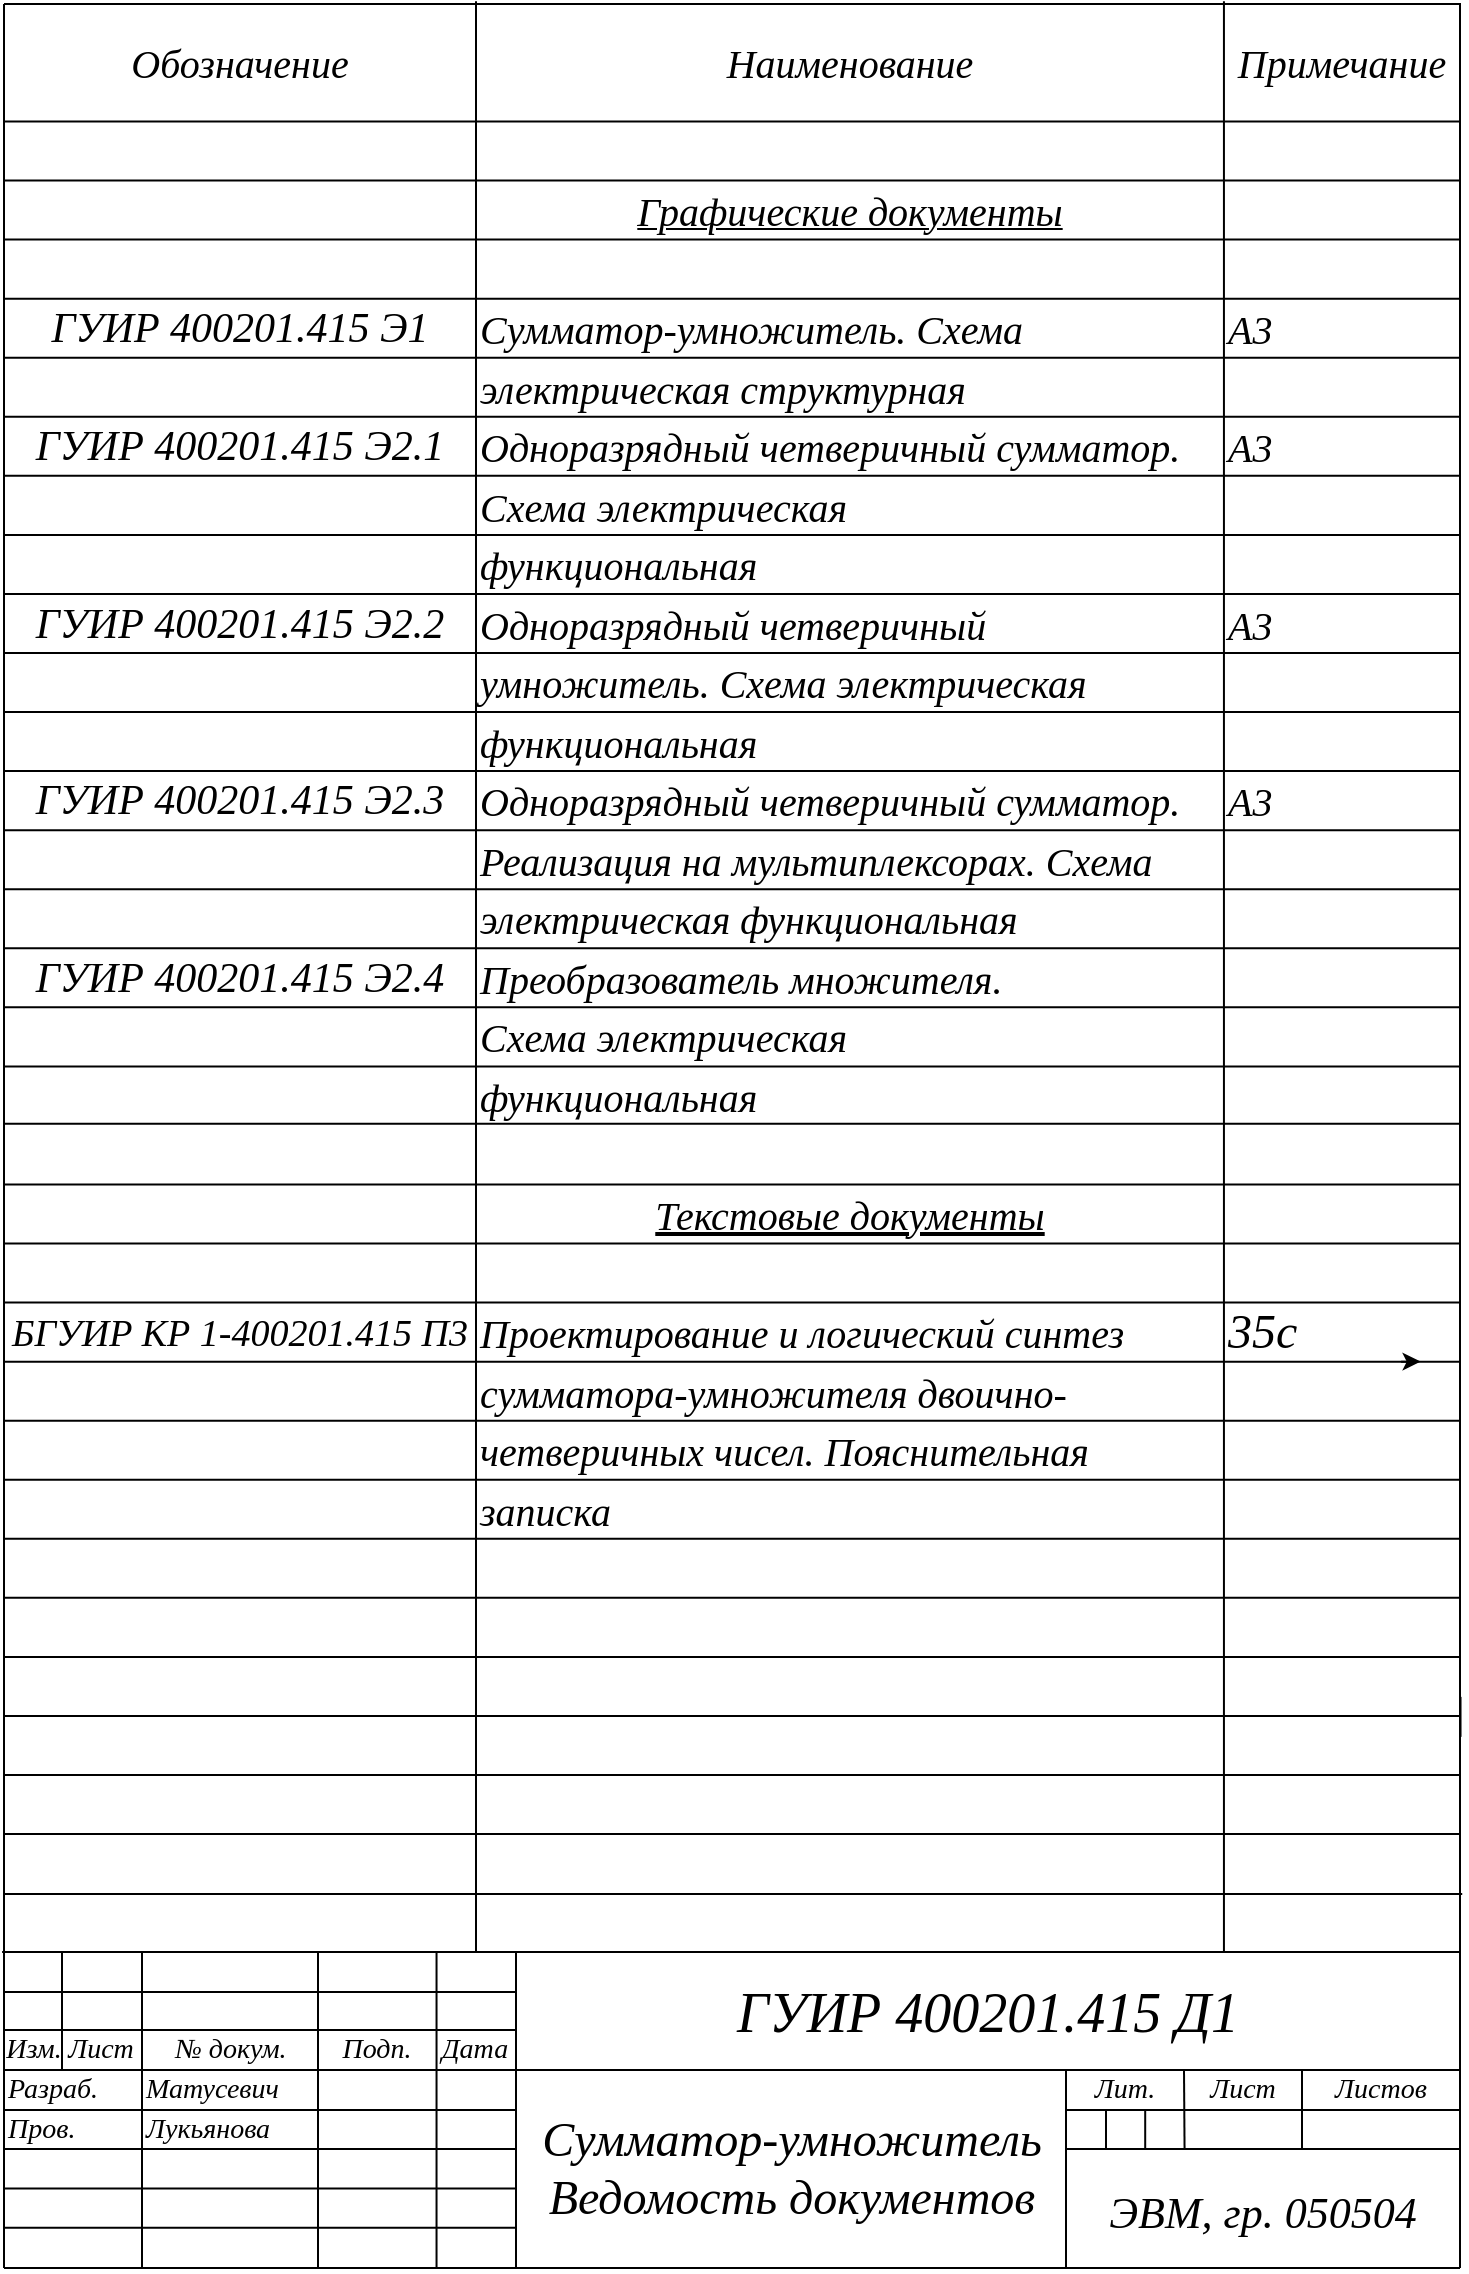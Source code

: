 <mxfile version="13.9.9" type="device"><diagram id="lUia_UttMaK-5gp9Rdq6" name="Страница 1"><mxGraphModel dx="1024" dy="592" grid="1" gridSize="9.842" guides="1" tooltips="1" connect="1" arrows="1" fold="1" page="1" pageScale="1" pageWidth="827" pageHeight="1169" math="0" shadow="0"><root><mxCell id="0"/><mxCell id="1" parent="0"/><mxCell id="fE4Fiq1dNThQf5BEGLZO-5" value="" style="endArrow=none;html=1;" parent="1" edge="1"><mxGeometry width="50" height="50" relative="1" as="geometry"><mxPoint x="79" y="1152" as="sourcePoint"/><mxPoint x="79" y="20" as="targetPoint"/></mxGeometry></mxCell><mxCell id="fE4Fiq1dNThQf5BEGLZO-7" value="" style="endArrow=none;html=1;" parent="1" edge="1"><mxGeometry width="50" height="50" relative="1" as="geometry"><mxPoint x="807" y="1152" as="sourcePoint"/><mxPoint x="807" y="19.524" as="targetPoint"/></mxGeometry></mxCell><mxCell id="fE4Fiq1dNThQf5BEGLZO-8" value="" style="endArrow=none;html=1;" parent="1" edge="1"><mxGeometry width="50" height="50" relative="1" as="geometry"><mxPoint x="807" y="20" as="sourcePoint"/><mxPoint x="79" y="20" as="targetPoint"/></mxGeometry></mxCell><mxCell id="fE4Fiq1dNThQf5BEGLZO-57" value="" style="endArrow=none;html=1;" parent="1" edge="1"><mxGeometry width="50" height="50" relative="1" as="geometry"><mxPoint x="79" y="1152" as="sourcePoint"/><mxPoint x="807" y="1152" as="targetPoint"/></mxGeometry></mxCell><mxCell id="fE4Fiq1dNThQf5BEGLZO-58" value="" style="endArrow=none;html=1;" parent="1" edge="1"><mxGeometry width="50" height="50" relative="1" as="geometry"><mxPoint x="78.048" y="994" as="sourcePoint"/><mxPoint x="807" y="994" as="targetPoint"/></mxGeometry></mxCell><mxCell id="fE4Fiq1dNThQf5BEGLZO-59" value="" style="endArrow=none;html=1;" parent="1" edge="1"><mxGeometry width="50" height="50" relative="1" as="geometry"><mxPoint x="79" y="1053" as="sourcePoint"/><mxPoint x="807" y="1053" as="targetPoint"/></mxGeometry></mxCell><mxCell id="fE4Fiq1dNThQf5BEGLZO-60" value="" style="endArrow=none;html=1;" parent="1" edge="1"><mxGeometry width="50" height="50" relative="1" as="geometry"><mxPoint x="335" y="1152" as="sourcePoint"/><mxPoint x="335" y="994" as="targetPoint"/></mxGeometry></mxCell><mxCell id="fE4Fiq1dNThQf5BEGLZO-61" value="" style="endArrow=none;html=1;" parent="1" edge="1"><mxGeometry width="50" height="50" relative="1" as="geometry"><mxPoint x="108" y="1053" as="sourcePoint"/><mxPoint x="108" y="994" as="targetPoint"/></mxGeometry></mxCell><mxCell id="fE4Fiq1dNThQf5BEGLZO-62" value="" style="endArrow=none;html=1;" parent="1" edge="1"><mxGeometry width="50" height="50" relative="1" as="geometry"><mxPoint x="148" y="1152" as="sourcePoint"/><mxPoint x="148" y="994" as="targetPoint"/></mxGeometry></mxCell><mxCell id="fE4Fiq1dNThQf5BEGLZO-63" value="" style="endArrow=none;html=1;" parent="1" edge="1"><mxGeometry width="50" height="50" relative="1" as="geometry"><mxPoint x="236" y="1152" as="sourcePoint"/><mxPoint x="236" y="994" as="targetPoint"/></mxGeometry></mxCell><mxCell id="fE4Fiq1dNThQf5BEGLZO-64" value="" style="endArrow=none;html=1;" parent="1" edge="1"><mxGeometry width="50" height="50" relative="1" as="geometry"><mxPoint x="295.27" y="1152" as="sourcePoint"/><mxPoint x="295.27" y="994" as="targetPoint"/></mxGeometry></mxCell><mxCell id="fE4Fiq1dNThQf5BEGLZO-65" value="" style="endArrow=none;html=1;" parent="1" edge="1"><mxGeometry width="50" height="50" relative="1" as="geometry"><mxPoint x="79" y="1014" as="sourcePoint"/><mxPoint x="335" y="1014" as="targetPoint"/></mxGeometry></mxCell><mxCell id="fE4Fiq1dNThQf5BEGLZO-66" value="" style="endArrow=none;html=1;" parent="1" edge="1"><mxGeometry width="50" height="50" relative="1" as="geometry"><mxPoint x="79" y="1033" as="sourcePoint"/><mxPoint x="335" y="1033" as="targetPoint"/></mxGeometry></mxCell><mxCell id="fE4Fiq1dNThQf5BEGLZO-67" value="" style="endArrow=none;html=1;" parent="1" edge="1"><mxGeometry width="50" height="50" relative="1" as="geometry"><mxPoint x="79" y="1073" as="sourcePoint"/><mxPoint x="335" y="1073" as="targetPoint"/></mxGeometry></mxCell><mxCell id="fE4Fiq1dNThQf5BEGLZO-68" value="" style="endArrow=none;html=1;" parent="1" edge="1"><mxGeometry width="50" height="50" relative="1" as="geometry"><mxPoint x="78.743" y="1092.523" as="sourcePoint"/><mxPoint x="334.743" y="1092.523" as="targetPoint"/></mxGeometry></mxCell><mxCell id="fE4Fiq1dNThQf5BEGLZO-69" value="" style="endArrow=none;html=1;" parent="1" edge="1"><mxGeometry width="50" height="50" relative="1" as="geometry"><mxPoint x="78.735" y="1112.205" as="sourcePoint"/><mxPoint x="334.735" y="1112.205" as="targetPoint"/></mxGeometry></mxCell><mxCell id="fE4Fiq1dNThQf5BEGLZO-70" value="" style="endArrow=none;html=1;" parent="1" edge="1"><mxGeometry width="50" height="50" relative="1" as="geometry"><mxPoint x="78.737" y="1131.887" as="sourcePoint"/><mxPoint x="334.738" y="1131.887" as="targetPoint"/></mxGeometry></mxCell><mxCell id="fE4Fiq1dNThQf5BEGLZO-71" value="" style="endArrow=none;html=1;" parent="1" edge="1"><mxGeometry width="50" height="50" relative="1" as="geometry"><mxPoint x="610" y="1152" as="sourcePoint"/><mxPoint x="610" y="1053" as="targetPoint"/></mxGeometry></mxCell><mxCell id="fE4Fiq1dNThQf5BEGLZO-72" value="" style="endArrow=none;html=1;" parent="1" edge="1"><mxGeometry width="50" height="50" relative="1" as="geometry"><mxPoint x="610" y="1073" as="sourcePoint"/><mxPoint x="807" y="1073" as="targetPoint"/></mxGeometry></mxCell><mxCell id="fE4Fiq1dNThQf5BEGLZO-73" value="" style="endArrow=none;html=1;" parent="1" edge="1"><mxGeometry width="50" height="50" relative="1" as="geometry"><mxPoint x="610.232" y="1092.523" as="sourcePoint"/><mxPoint x="807.232" y="1092.523" as="targetPoint"/></mxGeometry></mxCell><mxCell id="fE4Fiq1dNThQf5BEGLZO-74" value="" style="endArrow=none;html=1;" parent="1" edge="1"><mxGeometry width="50" height="50" relative="1" as="geometry"><mxPoint x="630" y="1093" as="sourcePoint"/><mxPoint x="630" y="1073" as="targetPoint"/></mxGeometry></mxCell><mxCell id="fE4Fiq1dNThQf5BEGLZO-75" value="" style="endArrow=none;html=1;" parent="1" edge="1"><mxGeometry width="50" height="50" relative="1" as="geometry"><mxPoint x="649.602" y="1092.832" as="sourcePoint"/><mxPoint x="649.602" y="1072.832" as="targetPoint"/></mxGeometry></mxCell><mxCell id="fE4Fiq1dNThQf5BEGLZO-76" value="" style="endArrow=none;html=1;" parent="1" edge="1"><mxGeometry width="50" height="50" relative="1" as="geometry"><mxPoint x="669.285" y="1092.835" as="sourcePoint"/><mxPoint x="669" y="1053" as="targetPoint"/></mxGeometry></mxCell><mxCell id="fE4Fiq1dNThQf5BEGLZO-77" value="" style="endArrow=none;html=1;" parent="1" edge="1"><mxGeometry width="50" height="50" relative="1" as="geometry"><mxPoint x="728" y="1053" as="sourcePoint"/><mxPoint x="728" y="1093" as="targetPoint"/></mxGeometry></mxCell><mxCell id="fE4Fiq1dNThQf5BEGLZO-78" value="&lt;i&gt;ГУИР 400201.415 Д1&lt;/i&gt;" style="text;html=1;strokeColor=none;fillColor=none;align=center;verticalAlign=middle;whiteSpace=wrap;rounded=0;fontFamily=Times New Roman;fontSize=28;" parent="1" vertex="1"><mxGeometry x="334.64" y="994.09" width="472.43" height="59.05" as="geometry"/></mxCell><mxCell id="fE4Fiq1dNThQf5BEGLZO-79" value="&lt;i style=&quot;font-size: 22px&quot;&gt;ЭВМ, гр. 050504&lt;/i&gt;" style="text;html=1;strokeColor=none;fillColor=none;align=center;verticalAlign=middle;whiteSpace=wrap;rounded=0;fontFamily=Times New Roman;fontSize=28;" parent="1" vertex="1"><mxGeometry x="610.23" y="1092.52" width="196.84" height="59.05" as="geometry"/></mxCell><mxCell id="fE4Fiq1dNThQf5BEGLZO-80" value="&lt;span&gt;Лит.&lt;/span&gt;" style="text;html=1;strokeColor=none;fillColor=none;align=center;verticalAlign=middle;whiteSpace=wrap;rounded=0;fontFamily=Times New Roman;fontSize=14;fontStyle=2" parent="1" vertex="1"><mxGeometry x="610.23" y="1053.14" width="59.05" height="20" as="geometry"/></mxCell><mxCell id="fE4Fiq1dNThQf5BEGLZO-81" value="&lt;span&gt;Лист&lt;/span&gt;" style="text;html=1;strokeColor=none;fillColor=none;align=center;verticalAlign=middle;whiteSpace=wrap;rounded=0;fontFamily=Times New Roman;fontSize=14;fontStyle=2" parent="1" vertex="1"><mxGeometry x="669.283" y="1053.142" width="59.05" height="20" as="geometry"/></mxCell><mxCell id="fE4Fiq1dNThQf5BEGLZO-82" value="&lt;span&gt;Лист&lt;/span&gt;" style="text;html=1;strokeColor=none;fillColor=none;align=center;verticalAlign=middle;whiteSpace=wrap;rounded=0;fontFamily=Times New Roman;fontSize=14;fontStyle=2" parent="1" vertex="1"><mxGeometry x="108.26" y="1033.13" width="39.38" height="20" as="geometry"/></mxCell><mxCell id="fE4Fiq1dNThQf5BEGLZO-83" value="Изм." style="text;html=1;strokeColor=none;fillColor=none;align=center;verticalAlign=middle;whiteSpace=wrap;rounded=0;fontFamily=Times New Roman;fontSize=14;fontStyle=2" parent="1" vertex="1"><mxGeometry x="78.73" y="1033.29" width="29.53" height="19.68" as="geometry"/></mxCell><mxCell id="fE4Fiq1dNThQf5BEGLZO-84" value="№ докум." style="text;html=1;strokeColor=none;fillColor=none;align=center;verticalAlign=middle;whiteSpace=wrap;rounded=0;fontFamily=Times New Roman;fontSize=14;fontStyle=2" parent="1" vertex="1"><mxGeometry x="147.64" y="1032.81" width="88.57" height="20.32" as="geometry"/></mxCell><mxCell id="fE4Fiq1dNThQf5BEGLZO-85" value="&lt;i&gt;Подп.&lt;/i&gt;" style="text;html=1;strokeColor=none;fillColor=none;align=center;verticalAlign=middle;whiteSpace=wrap;rounded=0;fontFamily=Times New Roman;fontSize=14;" parent="1" vertex="1"><mxGeometry x="236.21" y="1032.86" width="59.06" height="20" as="geometry"/></mxCell><mxCell id="fE4Fiq1dNThQf5BEGLZO-86" value="&lt;i&gt;Дата&lt;/i&gt;" style="text;html=1;strokeColor=none;fillColor=none;align=center;verticalAlign=middle;whiteSpace=wrap;rounded=0;fontFamily=Times New Roman;fontSize=14;" parent="1" vertex="1"><mxGeometry x="295.27" y="1033.14" width="39.37" height="20" as="geometry"/></mxCell><mxCell id="fE4Fiq1dNThQf5BEGLZO-87" value="&lt;span&gt;Листов&lt;/span&gt;" style="text;html=1;strokeColor=none;fillColor=none;align=center;verticalAlign=middle;whiteSpace=wrap;rounded=0;fontFamily=Times New Roman;fontSize=14;fontStyle=2" parent="1" vertex="1"><mxGeometry x="728.34" y="1052.87" width="78.75" height="20" as="geometry"/></mxCell><mxCell id="fE4Fiq1dNThQf5BEGLZO-88" value="Разраб." style="text;html=1;strokeColor=none;fillColor=none;align=left;verticalAlign=middle;whiteSpace=wrap;rounded=0;fontFamily=Times New Roman;fontSize=14;fontStyle=2" parent="1" vertex="1"><mxGeometry x="78.74" y="1053.14" width="68.9" height="20" as="geometry"/></mxCell><mxCell id="fE4Fiq1dNThQf5BEGLZO-89" value="Пров." style="text;html=1;strokeColor=none;fillColor=none;align=left;verticalAlign=middle;whiteSpace=wrap;rounded=0;fontFamily=Times New Roman;fontSize=14;fontStyle=2" parent="1" vertex="1"><mxGeometry x="78.73" y="1073.14" width="68.91" height="20" as="geometry"/></mxCell><mxCell id="fE4Fiq1dNThQf5BEGLZO-90" value="Матусевич" style="text;html=1;strokeColor=none;fillColor=none;align=left;verticalAlign=middle;whiteSpace=wrap;rounded=0;fontFamily=Times New Roman;fontSize=14;fontStyle=2" parent="1" vertex="1"><mxGeometry x="147.64" y="1053.14" width="88.58" height="20" as="geometry"/></mxCell><mxCell id="fE4Fiq1dNThQf5BEGLZO-46" value="" style="endArrow=none;html=1;fontFamily=Times New Roman;fontSize=14;" parent="1" edge="1"><mxGeometry x="78.737" y="108.273" width="50" height="50" as="geometry"><mxPoint x="807.26" y="886.43" as="sourcePoint"/><mxPoint x="807.26" y="866.43" as="targetPoint"/></mxGeometry></mxCell><mxCell id="fE4Fiq1dNThQf5BEGLZO-92" value="" style="endArrow=none;html=1;" parent="1" edge="1"><mxGeometry x="78.737" y="108.273" width="50" height="50" as="geometry"><mxPoint x="807.102" y="108.273" as="sourcePoint"/><mxPoint x="79.103" y="108.273" as="targetPoint"/></mxGeometry></mxCell><mxCell id="fE4Fiq1dNThQf5BEGLZO-93" value="" style="endArrow=none;html=1;" parent="1" edge="1"><mxGeometry x="78.737" y="108.273" width="50" height="50" as="geometry"><mxPoint x="806.755" y="137.805" as="sourcePoint"/><mxPoint x="78.755" y="137.805" as="targetPoint"/></mxGeometry></mxCell><mxCell id="fE4Fiq1dNThQf5BEGLZO-94" value="" style="endArrow=none;html=1;" parent="1" edge="1"><mxGeometry x="78.737" y="108.273" width="50" height="50" as="geometry"><mxPoint x="807.097" y="167.327" as="sourcePoint"/><mxPoint x="79.098" y="167.327" as="targetPoint"/></mxGeometry></mxCell><mxCell id="fE4Fiq1dNThQf5BEGLZO-95" value="" style="endArrow=none;html=1;" parent="1" edge="1"><mxGeometry x="78.737" y="108.273" width="50" height="50" as="geometry"><mxPoint x="807.1" y="196.86" as="sourcePoint"/><mxPoint x="79.1" y="196.86" as="targetPoint"/></mxGeometry></mxCell><mxCell id="fE4Fiq1dNThQf5BEGLZO-96" value="" style="endArrow=none;html=1;" parent="1" edge="1"><mxGeometry x="78.737" y="108.273" width="50" height="50" as="geometry"><mxPoint x="807.102" y="226.392" as="sourcePoint"/><mxPoint x="79.103" y="226.392" as="targetPoint"/></mxGeometry></mxCell><mxCell id="fE4Fiq1dNThQf5BEGLZO-97" value="" style="endArrow=none;html=1;" parent="1" edge="1"><mxGeometry x="78.737" y="108.273" width="50" height="50" as="geometry"><mxPoint x="806.745" y="255.915" as="sourcePoint"/><mxPoint x="78.745" y="255.915" as="targetPoint"/></mxGeometry></mxCell><mxCell id="fE4Fiq1dNThQf5BEGLZO-98" value="" style="endArrow=none;html=1;" parent="1" edge="1"><mxGeometry x="78.737" y="108.273" width="50" height="50" as="geometry"><mxPoint x="807.098" y="285.438" as="sourcePoint"/><mxPoint x="79.097" y="285.438" as="targetPoint"/></mxGeometry></mxCell><mxCell id="fE4Fiq1dNThQf5BEGLZO-99" value="" style="endArrow=none;html=1;" parent="1" edge="1"><mxGeometry x="78.737" y="108.273" width="50" height="50" as="geometry"><mxPoint x="806.74" y="314.97" as="sourcePoint"/><mxPoint x="78.74" y="314.97" as="targetPoint"/></mxGeometry></mxCell><mxCell id="fE4Fiq1dNThQf5BEGLZO-100" value="" style="endArrow=none;html=1;" parent="1" edge="1"><mxGeometry x="78.737" y="108.273" width="50" height="50" as="geometry"><mxPoint x="807.102" y="344.503" as="sourcePoint"/><mxPoint x="79.102" y="344.503" as="targetPoint"/></mxGeometry></mxCell><mxCell id="fE4Fiq1dNThQf5BEGLZO-101" value="" style="endArrow=none;html=1;" parent="1" edge="1"><mxGeometry x="78.737" y="108.273" width="50" height="50" as="geometry"><mxPoint x="806.755" y="374.025" as="sourcePoint"/><mxPoint x="78.755" y="374.025" as="targetPoint"/></mxGeometry></mxCell><mxCell id="fE4Fiq1dNThQf5BEGLZO-102" value="" style="endArrow=none;html=1;" parent="1" edge="1"><mxGeometry x="78.737" y="108.273" width="50" height="50" as="geometry"><mxPoint x="806.738" y="403.558" as="sourcePoint"/><mxPoint x="78.737" y="403.558" as="targetPoint"/></mxGeometry></mxCell><mxCell id="fE4Fiq1dNThQf5BEGLZO-103" value="" style="endArrow=none;html=1;" parent="1" edge="1"><mxGeometry x="78.737" y="108.273" width="50" height="50" as="geometry"><mxPoint x="807.1" y="433.08" as="sourcePoint"/><mxPoint x="79.1" y="433.08" as="targetPoint"/></mxGeometry></mxCell><mxCell id="fE4Fiq1dNThQf5BEGLZO-104" value="" style="endArrow=none;html=1;" parent="1" edge="1"><mxGeometry x="78.737" y="108.273" width="50" height="50" as="geometry"><mxPoint x="807.103" y="462.612" as="sourcePoint"/><mxPoint x="79.102" y="462.612" as="targetPoint"/></mxGeometry></mxCell><mxCell id="fE4Fiq1dNThQf5BEGLZO-105" value="" style="endArrow=none;html=1;" parent="1" edge="1"><mxGeometry x="78.737" y="108.273" width="50" height="50" as="geometry"><mxPoint x="807.105" y="492.135" as="sourcePoint"/><mxPoint x="79.105" y="492.135" as="targetPoint"/></mxGeometry></mxCell><mxCell id="fE4Fiq1dNThQf5BEGLZO-106" value="" style="endArrow=none;html=1;" parent="1" edge="1"><mxGeometry x="78.737" y="108.273" width="50" height="50" as="geometry"><mxPoint x="807.098" y="521.658" as="sourcePoint"/><mxPoint x="79.097" y="521.658" as="targetPoint"/></mxGeometry></mxCell><mxCell id="fE4Fiq1dNThQf5BEGLZO-107" value="" style="endArrow=none;html=1;" parent="1" edge="1"><mxGeometry x="78.737" y="108.273" width="50" height="50" as="geometry"><mxPoint x="806.74" y="551.19" as="sourcePoint"/><mxPoint x="78.74" y="551.19" as="targetPoint"/></mxGeometry></mxCell><mxCell id="fE4Fiq1dNThQf5BEGLZO-108" value="" style="endArrow=none;html=1;" parent="1" edge="1"><mxGeometry x="78.737" y="108.273" width="50" height="50" as="geometry"><mxPoint x="806.742" y="579.872" as="sourcePoint"/><mxPoint x="78.742" y="579.872" as="targetPoint"/></mxGeometry></mxCell><mxCell id="fE4Fiq1dNThQf5BEGLZO-109" value="" style="endArrow=none;html=1;" parent="1" edge="1"><mxGeometry x="78.737" y="108.273" width="50" height="50" as="geometry"><mxPoint x="807.105" y="610.245" as="sourcePoint"/><mxPoint x="79.105" y="610.245" as="targetPoint"/></mxGeometry></mxCell><mxCell id="fE4Fiq1dNThQf5BEGLZO-110" value="" style="endArrow=none;html=1;" parent="1" edge="1"><mxGeometry x="78.737" y="108.273" width="50" height="50" as="geometry"><mxPoint x="807.097" y="639.767" as="sourcePoint"/><mxPoint x="79.097" y="639.767" as="targetPoint"/></mxGeometry></mxCell><mxCell id="fE4Fiq1dNThQf5BEGLZO-111" value="" style="endArrow=none;html=1;" parent="1" edge="1"><mxGeometry x="78.737" y="108.273" width="50" height="50" as="geometry"><mxPoint x="807.1" y="669.3" as="sourcePoint"/><mxPoint x="79.1" y="669.3" as="targetPoint"/></mxGeometry></mxCell><mxCell id="fE4Fiq1dNThQf5BEGLZO-112" value="" style="endArrow=none;html=1;" parent="1" edge="1"><mxGeometry x="78.737" y="108.273" width="50" height="50" as="geometry"><mxPoint x="807.102" y="698.832" as="sourcePoint"/><mxPoint x="79.102" y="698.832" as="targetPoint"/></mxGeometry></mxCell><mxCell id="fE4Fiq1dNThQf5BEGLZO-113" value="" style="endArrow=none;html=1;" parent="1" edge="1"><mxGeometry x="78.737" y="108.273" width="50" height="50" as="geometry"><mxPoint x="807.105" y="728.355" as="sourcePoint"/><mxPoint x="79.105" y="728.355" as="targetPoint"/></mxGeometry></mxCell><mxCell id="fE4Fiq1dNThQf5BEGLZO-114" value="" style="endArrow=none;html=1;" parent="1" edge="1"><mxGeometry x="78.737" y="108.273" width="50" height="50" as="geometry"><mxPoint x="807.097" y="757.877" as="sourcePoint"/><mxPoint x="79.097" y="757.877" as="targetPoint"/></mxGeometry></mxCell><mxCell id="fE4Fiq1dNThQf5BEGLZO-115" value="" style="endArrow=none;html=1;" parent="1" edge="1"><mxGeometry x="78.737" y="108.273" width="50" height="50" as="geometry"><mxPoint x="806.74" y="787.41" as="sourcePoint"/><mxPoint x="78.74" y="787.41" as="targetPoint"/></mxGeometry></mxCell><mxCell id="fE4Fiq1dNThQf5BEGLZO-116" value="" style="endArrow=none;html=1;" parent="1" edge="1"><mxGeometry x="78.737" y="108.273" width="50" height="50" as="geometry"><mxPoint x="807.103" y="816.933" as="sourcePoint"/><mxPoint x="79.102" y="816.933" as="targetPoint"/></mxGeometry></mxCell><mxCell id="fE4Fiq1dNThQf5BEGLZO-117" value="" style="endArrow=none;html=1;" parent="1" edge="1"><mxGeometry x="78.737" y="108.273" width="50" height="50" as="geometry"><mxPoint x="806.745" y="846.465" as="sourcePoint"/><mxPoint x="78.745" y="846.465" as="targetPoint"/></mxGeometry></mxCell><mxCell id="fE4Fiq1dNThQf5BEGLZO-118" value="" style="endArrow=none;html=1;" parent="1" edge="1"><mxGeometry x="78.737" y="108.273" width="50" height="50" as="geometry"><mxPoint x="807.097" y="875.997" as="sourcePoint"/><mxPoint x="79.097" y="875.997" as="targetPoint"/></mxGeometry></mxCell><mxCell id="fE4Fiq1dNThQf5BEGLZO-119" value="" style="endArrow=none;html=1;" parent="1" edge="1"><mxGeometry x="78.737" y="108.273" width="50" height="50" as="geometry"><mxPoint x="807.1" y="905.52" as="sourcePoint"/><mxPoint x="79.1" y="905.52" as="targetPoint"/></mxGeometry></mxCell><mxCell id="fE4Fiq1dNThQf5BEGLZO-120" value="" style="endArrow=none;html=1;" parent="1" edge="1"><mxGeometry x="78.737" y="108.273" width="50" height="50" as="geometry"><mxPoint x="806.743" y="935.043" as="sourcePoint"/><mxPoint x="78.742" y="935.043" as="targetPoint"/></mxGeometry></mxCell><mxCell id="fE4Fiq1dNThQf5BEGLZO-124" value="" style="endArrow=none;html=1;strokeColor=#000000;strokeWidth=1;" parent="1" edge="1"><mxGeometry width="50" height="50" relative="1" as="geometry"><mxPoint x="79" y="965" as="sourcePoint"/><mxPoint x="808.111" y="965" as="targetPoint"/></mxGeometry></mxCell><mxCell id="fE4Fiq1dNThQf5BEGLZO-125" value="" style="endArrow=none;html=1;strokeColor=#000000;strokeWidth=1;" parent="1" edge="1"><mxGeometry width="50" height="50" relative="1" as="geometry"><mxPoint x="315" y="994" as="sourcePoint"/><mxPoint x="315" y="18.571" as="targetPoint"/></mxGeometry></mxCell><mxCell id="fE4Fiq1dNThQf5BEGLZO-126" value="" style="endArrow=none;html=1;strokeColor=#000000;strokeWidth=1;" parent="1" edge="1"><mxGeometry width="50" height="50" relative="1" as="geometry"><mxPoint x="688.972" y="994.092" as="sourcePoint"/><mxPoint x="688.972" y="18.664" as="targetPoint"/></mxGeometry></mxCell><mxCell id="fE4Fiq1dNThQf5BEGLZO-128" value="" style="endArrow=none;html=1;" parent="1" edge="1"><mxGeometry x="78.73" y="78.745" width="50" height="50" as="geometry"><mxPoint x="807.095" y="78.745" as="sourcePoint"/><mxPoint x="79.095" y="78.745" as="targetPoint"/></mxGeometry></mxCell><mxCell id="fE4Fiq1dNThQf5BEGLZO-129" value="&lt;font style=&quot;font-size: 20px&quot;&gt;Обозначение&lt;/font&gt;" style="text;html=1;strokeColor=none;fillColor=none;align=center;verticalAlign=middle;whiteSpace=wrap;rounded=0;fontFamily=Times New Roman;fontSize=14;fontStyle=2" parent="1" vertex="1"><mxGeometry x="78.74" y="19.68" width="236.22" height="59.06" as="geometry"/></mxCell><mxCell id="fE4Fiq1dNThQf5BEGLZO-130" value="&lt;i&gt;&lt;font style=&quot;font-size: 20px&quot;&gt;Наименование&lt;/font&gt;&lt;/i&gt;" style="text;html=1;strokeColor=none;fillColor=none;align=center;verticalAlign=middle;whiteSpace=wrap;rounded=0;fontFamily=Times New Roman;fontSize=14;" parent="1" vertex="1"><mxGeometry x="314.96" y="19.68" width="374.01" height="59.06" as="geometry"/></mxCell><mxCell id="fE4Fiq1dNThQf5BEGLZO-131" value="&lt;i&gt;&lt;font style=&quot;font-size: 20px&quot;&gt;Примечание&lt;/font&gt;&lt;/i&gt;" style="text;html=1;strokeColor=none;fillColor=none;align=center;verticalAlign=middle;whiteSpace=wrap;rounded=0;fontFamily=Times New Roman;fontSize=14;" parent="1" vertex="1"><mxGeometry x="688.97" y="19.68" width="118.11" height="59.06" as="geometry"/></mxCell><mxCell id="fE4Fiq1dNThQf5BEGLZO-132" value="&lt;i&gt;&lt;u&gt;&lt;font style=&quot;font-size: 20px&quot;&gt;Графические документы&lt;/font&gt;&lt;/u&gt;&lt;/i&gt;" style="text;html=1;strokeColor=none;fillColor=none;align=center;verticalAlign=middle;whiteSpace=wrap;rounded=0;fontFamily=Times New Roman;fontSize=14;" parent="1" vertex="1"><mxGeometry x="314.96" y="108.27" width="374.01" height="29.52" as="geometry"/></mxCell><mxCell id="fE4Fiq1dNThQf5BEGLZO-134" value="&lt;i&gt;&lt;font style=&quot;font-size: 21px&quot;&gt;ГУИР 400201.415 Э1&lt;/font&gt;&lt;/i&gt;" style="text;html=1;strokeColor=none;fillColor=none;align=center;verticalAlign=middle;whiteSpace=wrap;rounded=0;fontFamily=Times New Roman;fontSize=14;" parent="1" vertex="1"><mxGeometry x="78.74" y="167.32" width="236.22" height="29.53" as="geometry"/></mxCell><mxCell id="fE4Fiq1dNThQf5BEGLZO-137" value="&lt;font style=&quot;font-size: 20px&quot;&gt;&lt;i&gt;Сумматор-умножитель. Схема&lt;/i&gt;&lt;/font&gt;" style="text;html=1;strokeColor=none;fillColor=none;align=left;verticalAlign=middle;whiteSpace=wrap;rounded=0;fontFamily=Times New Roman;fontSize=14;" parent="1" vertex="1"><mxGeometry x="314.96" y="167.32" width="374.01" height="29.53" as="geometry"/></mxCell><mxCell id="fE4Fiq1dNThQf5BEGLZO-138" value="&lt;span style=&quot;font-size: 20px&quot;&gt;&lt;i&gt;электрическая структурная&lt;/i&gt;&lt;/span&gt;" style="text;html=1;strokeColor=none;fillColor=none;align=left;verticalAlign=middle;whiteSpace=wrap;rounded=0;fontFamily=Times New Roman;fontSize=14;" parent="1" vertex="1"><mxGeometry x="314.962" y="196.852" width="374.01" height="29.53" as="geometry"/></mxCell><mxCell id="fE4Fiq1dNThQf5BEGLZO-139" value="&lt;i style=&quot;font-size: 20px;&quot;&gt;А3&lt;/i&gt;" style="text;html=1;strokeColor=none;fillColor=none;align=left;verticalAlign=middle;whiteSpace=wrap;rounded=0;fontFamily=Times New Roman;fontSize=20;" parent="1" vertex="1"><mxGeometry x="688.97" y="167.32" width="118.11" height="29.53" as="geometry"/></mxCell><mxCell id="fE4Fiq1dNThQf5BEGLZO-140" value="&lt;i&gt;&lt;font style=&quot;font-size: 21px&quot;&gt;ГУИР 400201.415 Э2.1&lt;/font&gt;&lt;/i&gt;" style="text;html=1;strokeColor=none;fillColor=none;align=center;verticalAlign=middle;whiteSpace=wrap;rounded=0;fontFamily=Times New Roman;fontSize=14;" parent="1" vertex="1"><mxGeometry x="78.733" y="226.382" width="236.22" height="29.53" as="geometry"/></mxCell><mxCell id="fE4Fiq1dNThQf5BEGLZO-143" value="&lt;span style=&quot;font-size: 20px&quot;&gt;&lt;i&gt;Одноразрядный четверичный сумматор.&lt;/i&gt;&lt;/span&gt;" style="text;html=1;strokeColor=none;fillColor=none;align=left;verticalAlign=middle;whiteSpace=wrap;rounded=0;fontFamily=Times New Roman;fontSize=14;" parent="1" vertex="1"><mxGeometry x="314.955" y="226.385" width="374.01" height="29.53" as="geometry"/></mxCell><mxCell id="fE4Fiq1dNThQf5BEGLZO-144" value="&lt;span style=&quot;font-size: 20px&quot;&gt;&lt;i&gt;Схема электрическая&lt;/i&gt;&lt;/span&gt;" style="text;html=1;strokeColor=none;fillColor=none;align=left;verticalAlign=middle;whiteSpace=wrap;rounded=0;fontFamily=Times New Roman;fontSize=14;" parent="1" vertex="1"><mxGeometry x="314.957" y="255.917" width="374.01" height="29.53" as="geometry"/></mxCell><mxCell id="fE4Fiq1dNThQf5BEGLZO-145" value="&lt;span style=&quot;font-size: 20px&quot;&gt;&lt;i&gt;функциональная&lt;/i&gt;&lt;/span&gt;" style="text;html=1;strokeColor=none;fillColor=none;align=left;verticalAlign=middle;whiteSpace=wrap;rounded=0;fontFamily=Times New Roman;fontSize=14;" parent="1" vertex="1"><mxGeometry x="314.96" y="285.45" width="374.01" height="29.53" as="geometry"/></mxCell><mxCell id="fE4Fiq1dNThQf5BEGLZO-147" value="&lt;i style=&quot;font-size: 20px;&quot;&gt;А3&lt;/i&gt;" style="text;html=1;strokeColor=none;fillColor=none;align=left;verticalAlign=middle;whiteSpace=wrap;rounded=0;fontFamily=Times New Roman;fontSize=20;" parent="1" vertex="1"><mxGeometry x="688.982" y="226.382" width="118.11" height="29.53" as="geometry"/></mxCell><mxCell id="fE4Fiq1dNThQf5BEGLZO-148" value="&lt;span style=&quot;font-size: 20px&quot;&gt;&lt;i&gt;Одноразрядный четверичный&amp;nbsp;&lt;/i&gt;&lt;/span&gt;" style="text;html=1;strokeColor=none;fillColor=none;align=left;verticalAlign=middle;whiteSpace=wrap;rounded=0;fontFamily=Times New Roman;fontSize=14;" parent="1" vertex="1"><mxGeometry x="314.967" y="314.977" width="374.01" height="29.53" as="geometry"/></mxCell><mxCell id="fE4Fiq1dNThQf5BEGLZO-149" value="&lt;i style=&quot;font-size: 20px&quot;&gt;умножитель.&amp;nbsp;&lt;/i&gt;&lt;span style=&quot;font-size: 20px&quot;&gt;&lt;i&gt;Схема электрическая&lt;/i&gt;&lt;/span&gt;" style="text;html=1;strokeColor=none;fillColor=none;align=left;verticalAlign=middle;whiteSpace=wrap;rounded=0;fontFamily=Times New Roman;fontSize=14;" parent="1" vertex="1"><mxGeometry x="314.97" y="344.51" width="374.01" height="29.53" as="geometry"/></mxCell><mxCell id="fE4Fiq1dNThQf5BEGLZO-150" value="&lt;span style=&quot;font-size: 20px&quot;&gt;&lt;i&gt;функциональная&lt;/i&gt;&lt;/span&gt;" style="text;html=1;strokeColor=none;fillColor=none;align=left;verticalAlign=middle;whiteSpace=wrap;rounded=0;fontFamily=Times New Roman;fontSize=14;" parent="1" vertex="1"><mxGeometry x="314.972" y="374.042" width="374.01" height="29.53" as="geometry"/></mxCell><mxCell id="fE4Fiq1dNThQf5BEGLZO-151" value="&lt;i&gt;&lt;font style=&quot;font-size: 21px&quot;&gt;ГУИР 400201.415 Э2.2&lt;/font&gt;&lt;/i&gt;" style="text;html=1;strokeColor=none;fillColor=none;align=center;verticalAlign=middle;whiteSpace=wrap;rounded=0;fontFamily=Times New Roman;fontSize=14;" parent="1" vertex="1"><mxGeometry x="78.755" y="314.975" width="236.22" height="29.53" as="geometry"/></mxCell><mxCell id="fE4Fiq1dNThQf5BEGLZO-153" value="&lt;i style=&quot;font-size: 20px;&quot;&gt;А3&lt;/i&gt;" style="text;html=1;strokeColor=none;fillColor=none;align=left;verticalAlign=middle;whiteSpace=wrap;rounded=0;fontFamily=Times New Roman;fontSize=20;" parent="1" vertex="1"><mxGeometry x="688.985" y="314.975" width="118.11" height="29.53" as="geometry"/></mxCell><mxCell id="fE4Fiq1dNThQf5BEGLZO-154" value="&lt;i&gt;&lt;font style=&quot;font-size: 21px&quot;&gt;ГУИР 400201.415 Э2.3&lt;/font&gt;&lt;/i&gt;" style="text;html=1;strokeColor=none;fillColor=none;align=center;verticalAlign=middle;whiteSpace=wrap;rounded=0;fontFamily=Times New Roman;fontSize=14;" parent="1" vertex="1"><mxGeometry x="78.76" y="403.54" width="236.22" height="29.53" as="geometry"/></mxCell><mxCell id="fE4Fiq1dNThQf5BEGLZO-159" value="&lt;span style=&quot;font-size: 20px&quot;&gt;&lt;i&gt;Одноразрядный четверичный сумматор.&lt;/i&gt;&lt;/span&gt;" style="text;html=1;strokeColor=none;fillColor=none;align=left;verticalAlign=middle;whiteSpace=wrap;rounded=0;fontFamily=Times New Roman;fontSize=14;" parent="1" vertex="1"><mxGeometry x="314.98" y="403.54" width="374.01" height="29.53" as="geometry"/></mxCell><mxCell id="fE4Fiq1dNThQf5BEGLZO-160" value="&lt;span style=&quot;font-size: 20px&quot;&gt;&lt;i&gt;Реализация на мультиплексорах. Схема&lt;/i&gt;&lt;/span&gt;" style="text;html=1;strokeColor=none;fillColor=none;align=left;verticalAlign=middle;whiteSpace=wrap;rounded=0;fontFamily=Times New Roman;fontSize=14;" parent="1" vertex="1"><mxGeometry x="314.982" y="433.072" width="374.01" height="29.53" as="geometry"/></mxCell><mxCell id="fE4Fiq1dNThQf5BEGLZO-161" value="&lt;span style=&quot;font-size: 20px&quot;&gt;&lt;i&gt;электрическая функциональная&lt;/i&gt;&lt;/span&gt;" style="text;html=1;strokeColor=none;fillColor=none;align=left;verticalAlign=middle;whiteSpace=wrap;rounded=0;fontFamily=Times New Roman;fontSize=14;" parent="1" vertex="1"><mxGeometry x="314.985" y="462.605" width="374.01" height="29.53" as="geometry"/></mxCell><mxCell id="fE4Fiq1dNThQf5BEGLZO-162" value="&lt;i style=&quot;font-size: 20px;&quot;&gt;А3&lt;/i&gt;" style="text;html=1;strokeColor=none;fillColor=none;align=left;verticalAlign=middle;whiteSpace=wrap;rounded=0;fontFamily=Times New Roman;fontSize=20;" parent="1" vertex="1"><mxGeometry x="688.997" y="403.538" width="118.11" height="29.53" as="geometry"/></mxCell><mxCell id="fE4Fiq1dNThQf5BEGLZO-163" value="&lt;span style=&quot;font-size: 20px&quot;&gt;&lt;i&gt;&lt;u&gt;Текстовые документы&lt;/u&gt;&lt;/i&gt;&lt;/span&gt;" style="text;html=1;strokeColor=none;fillColor=none;align=center;verticalAlign=middle;whiteSpace=wrap;rounded=0;fontFamily=Times New Roman;fontSize=14;" parent="1" vertex="1"><mxGeometry x="314.942" y="610.243" width="374.01" height="29.52" as="geometry"/></mxCell><mxCell id="fE4Fiq1dNThQf5BEGLZO-164" value="&lt;span style=&quot;font-size: 21px&quot;&gt;&lt;i style=&quot;font-size: 19px&quot;&gt;БГУИР КР 1-400201.415 П3&lt;/i&gt;&lt;/span&gt;" style="text;html=1;strokeColor=none;fillColor=none;align=center;verticalAlign=middle;whiteSpace=wrap;rounded=0;fontFamily=Times New Roman;fontSize=14;" parent="1" vertex="1"><mxGeometry x="78.712" y="669.293" width="236.22" height="29.53" as="geometry"/></mxCell><mxCell id="fE4Fiq1dNThQf5BEGLZO-165" value="&lt;span style=&quot;font-size: 20px&quot;&gt;&lt;i&gt;Проектирование и логический синтез&lt;/i&gt;&lt;/span&gt;" style="text;html=1;strokeColor=none;fillColor=none;align=left;verticalAlign=middle;whiteSpace=wrap;rounded=0;fontFamily=Times New Roman;fontSize=14;" parent="1" vertex="1"><mxGeometry x="314.932" y="669.292" width="374.01" height="29.53" as="geometry"/></mxCell><mxCell id="fE4Fiq1dNThQf5BEGLZO-166" value="&lt;span style=&quot;font-size: 20px&quot;&gt;&lt;i&gt;сумматора-умножителя двоично-&lt;/i&gt;&lt;/span&gt;" style="text;html=1;strokeColor=none;fillColor=none;align=left;verticalAlign=middle;whiteSpace=wrap;rounded=0;fontFamily=Times New Roman;fontSize=14;" parent="1" vertex="1"><mxGeometry x="314.935" y="698.825" width="374.01" height="29.53" as="geometry"/></mxCell><mxCell id="fE4Fiq1dNThQf5BEGLZO-167" value="&lt;span style=&quot;font-size: 20px&quot;&gt;&lt;i&gt;четверичных чисел. Пояснительная&lt;/i&gt;&lt;/span&gt;" style="text;html=1;strokeColor=none;fillColor=none;align=left;verticalAlign=middle;whiteSpace=wrap;rounded=0;fontFamily=Times New Roman;fontSize=14;" parent="1" vertex="1"><mxGeometry x="314.942" y="728.322" width="374.01" height="29.53" as="geometry"/></mxCell><mxCell id="fE4Fiq1dNThQf5BEGLZO-168" value="&lt;span style=&quot;font-size: 20px&quot;&gt;&lt;i&gt;записка&lt;/i&gt;&lt;/span&gt;" style="text;html=1;strokeColor=none;fillColor=none;align=left;verticalAlign=middle;whiteSpace=wrap;rounded=0;fontFamily=Times New Roman;fontSize=14;" parent="1" vertex="1"><mxGeometry x="314.945" y="757.855" width="374.01" height="29.53" as="geometry"/></mxCell><mxCell id="dipcPkt8nrqp0W5C8Ql9-1" value="&lt;i&gt;&lt;font style=&quot;font-size: 21px&quot;&gt;ГУИР 400201.415 Э2.4&lt;/font&gt;&lt;/i&gt;" style="text;html=1;strokeColor=none;fillColor=none;align=center;verticalAlign=middle;whiteSpace=wrap;rounded=0;fontFamily=Times New Roman;fontSize=14;" parent="1" vertex="1"><mxGeometry x="78.773" y="492.132" width="236.22" height="29.53" as="geometry"/></mxCell><mxCell id="dipcPkt8nrqp0W5C8Ql9-2" value="&lt;span style=&quot;font-size: 20px&quot;&gt;&lt;i&gt;Преобразователь множителя.&lt;/i&gt;&lt;/span&gt;" style="text;html=1;strokeColor=none;fillColor=none;align=left;verticalAlign=middle;whiteSpace=wrap;rounded=0;fontFamily=Times New Roman;fontSize=14;" parent="1" vertex="1"><mxGeometry x="314.992" y="492.132" width="374.01" height="29.53" as="geometry"/></mxCell><mxCell id="dipcPkt8nrqp0W5C8Ql9-3" value="&lt;span style=&quot;font-size: 20px&quot;&gt;&lt;i&gt;Схема электрическая&lt;/i&gt;&lt;/span&gt;" style="text;html=1;strokeColor=none;fillColor=none;align=left;verticalAlign=middle;whiteSpace=wrap;rounded=0;fontFamily=Times New Roman;fontSize=14;" parent="1" vertex="1"><mxGeometry x="314.995" y="521.665" width="374.01" height="29.53" as="geometry"/></mxCell><mxCell id="dipcPkt8nrqp0W5C8Ql9-4" value="&lt;span style=&quot;font-size: 20px&quot;&gt;&lt;i&gt;функциональная&lt;/i&gt;&lt;/span&gt;" style="text;html=1;strokeColor=none;fillColor=none;align=left;verticalAlign=middle;whiteSpace=wrap;rounded=0;fontFamily=Times New Roman;fontSize=14;" parent="1" vertex="1"><mxGeometry x="314.997" y="551.197" width="374.01" height="29.53" as="geometry"/></mxCell><mxCell id="0TEkAZyqxqf-DkCDa5_m-1" value="Лукьянова" style="text;html=1;strokeColor=none;fillColor=none;align=left;verticalAlign=middle;whiteSpace=wrap;rounded=0;fontFamily=Times New Roman;fontSize=14;fontStyle=2" parent="1" vertex="1"><mxGeometry x="148.38" y="1072.52" width="87.84" height="20" as="geometry"/></mxCell><mxCell id="0TEkAZyqxqf-DkCDa5_m-2" value="&lt;i style=&quot;font-size: 24px;&quot;&gt;Сумматор-умножитель&lt;br style=&quot;font-size: 24px;&quot;&gt;Ведомость документов&lt;/i&gt;" style="text;html=1;strokeColor=none;fillColor=none;align=center;verticalAlign=middle;whiteSpace=wrap;rounded=0;fontFamily=Times New Roman;fontSize=24;" parent="1" vertex="1"><mxGeometry x="334.64" y="1053.14" width="275.6" height="98.43" as="geometry"/></mxCell><mxCell id="0TEkAZyqxqf-DkCDa5_m-3" value="35c" style="text;html=1;strokeColor=none;fillColor=none;align=left;verticalAlign=middle;whiteSpace=wrap;rounded=0;fontFamily=Times New Roman;fontSize=24;fontStyle=2" parent="1" vertex="1"><mxGeometry x="688.97" y="669.29" width="118.1" height="29.53" as="geometry"/></mxCell><mxCell id="CeHrGKCIWLm655EktBsc-1" style="edgeStyle=orthogonalEdgeStyle;rounded=0;orthogonalLoop=1;jettySize=auto;html=1;exitX=0.75;exitY=1;exitDx=0;exitDy=0;entryX=0.833;entryY=1.006;entryDx=0;entryDy=0;entryPerimeter=0;" edge="1" parent="1" source="0TEkAZyqxqf-DkCDa5_m-3" target="0TEkAZyqxqf-DkCDa5_m-3"><mxGeometry relative="1" as="geometry"/></mxCell></root></mxGraphModel></diagram></mxfile>
